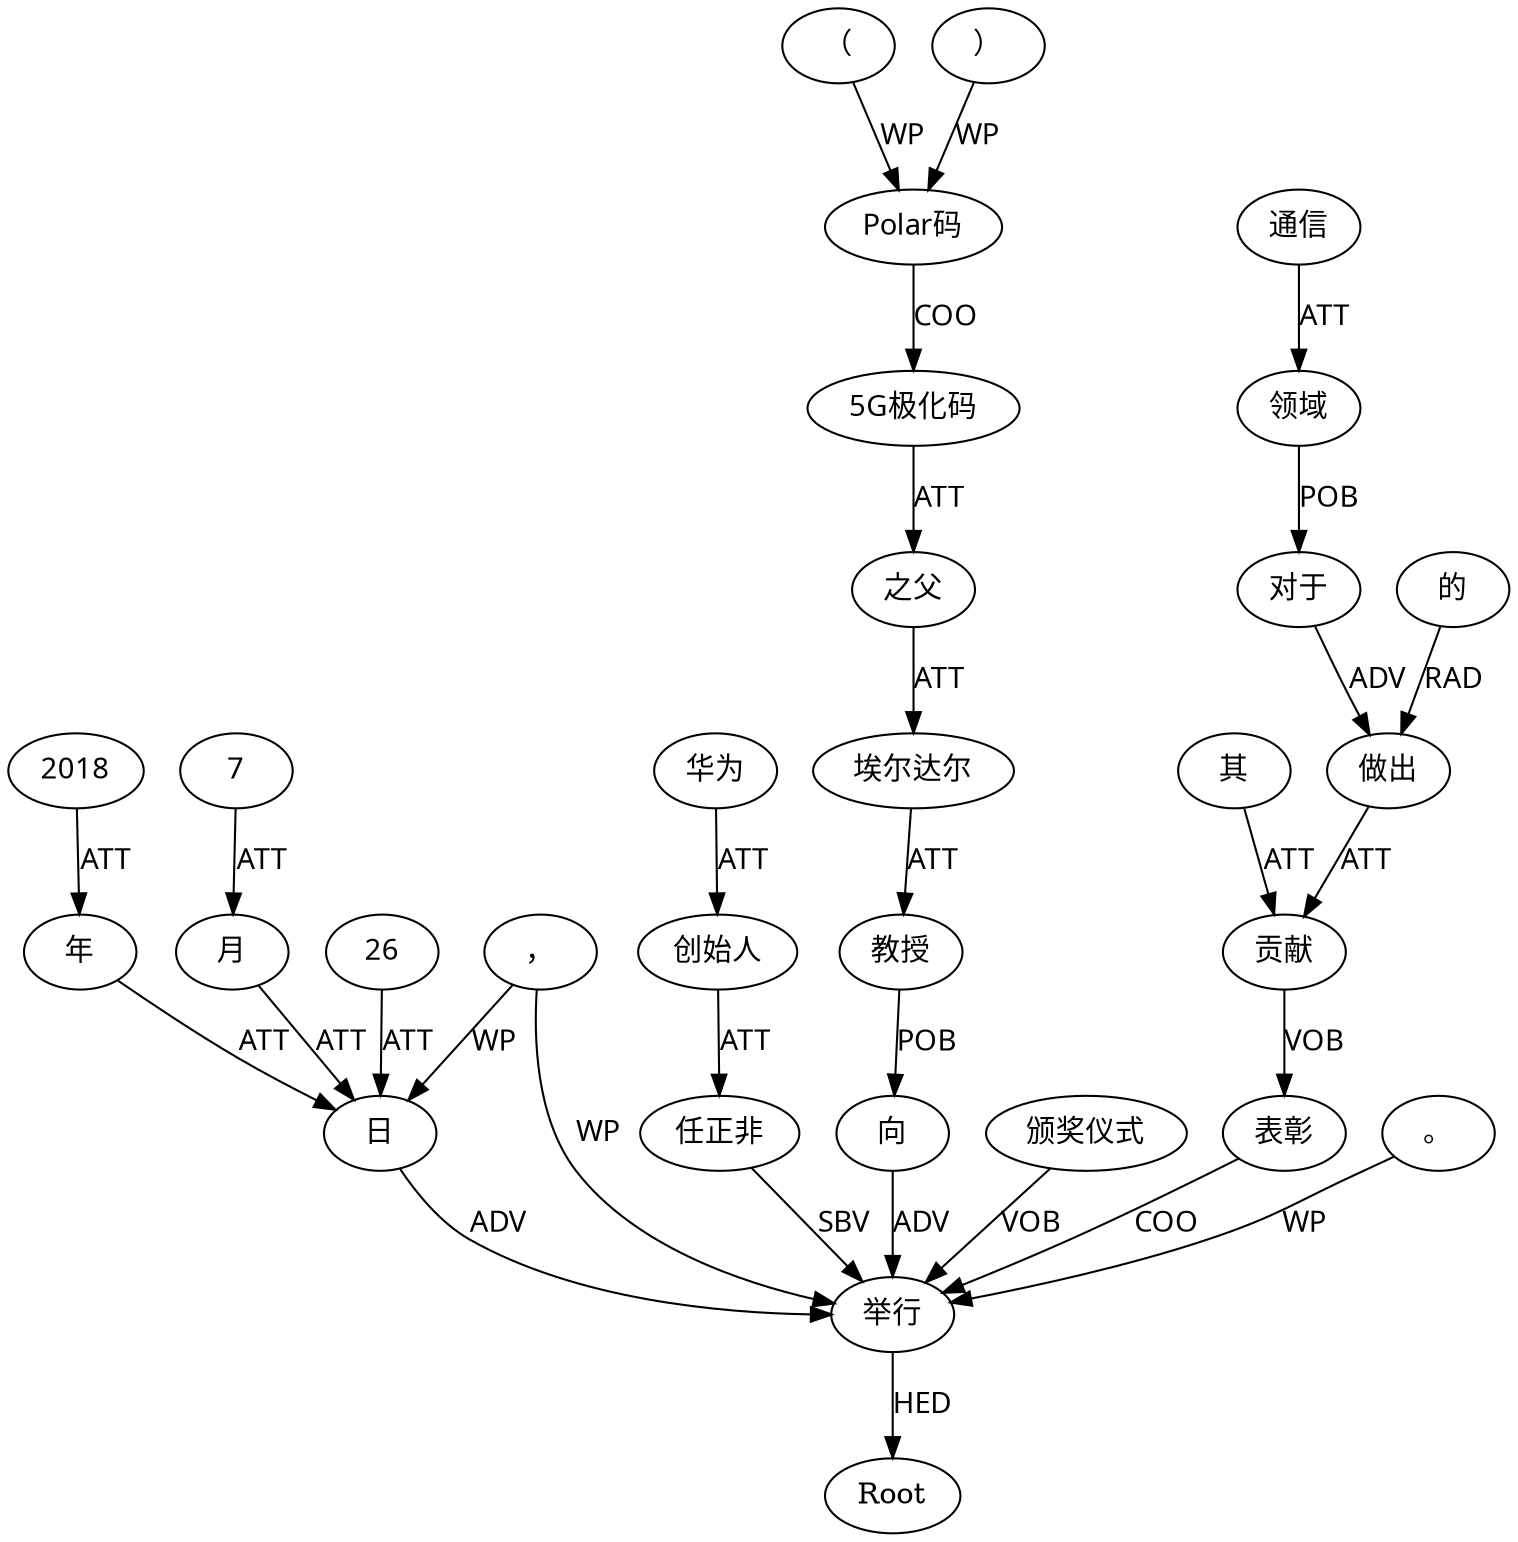 digraph "测试图片" {
	Root
	2018 [fontname=SimHei]
	"年" [fontname=SimHei]
	7 [fontname=SimHei]
	"月" [fontname=SimHei]
	26 [fontname=SimHei]
	"日" [fontname=SimHei]
	"，" [fontname=SimHei]
	"华为" [fontname=SimHei]
	"创始人" [fontname=SimHei]
	"任正非" [fontname=SimHei]
	"向" [fontname=SimHei]
	"5G极化码" [fontname=SimHei]
	"（" [fontname=SimHei]
	"Polar码" [fontname=SimHei]
	"）" [fontname=SimHei]
	"之父" [fontname=SimHei]
	"埃尔达尔" [fontname=SimHei]
	"教授" [fontname=SimHei]
	"举行" [fontname=SimHei]
	"颁奖仪式" [fontname=SimHei]
	"，" [fontname=SimHei]
	"表彰" [fontname=SimHei]
	"其" [fontname=SimHei]
	"对于" [fontname=SimHei]
	"通信" [fontname=SimHei]
	"领域" [fontname=SimHei]
	"做出" [fontname=SimHei]
	"的" [fontname=SimHei]
	"贡献" [fontname=SimHei]
	"。" [fontname=SimHei]
	2018 -> "年" [label=ATT fontname=SimHei]
	"年" -> "日" [label=ATT fontname=SimHei]
	7 -> "月" [label=ATT fontname=SimHei]
	"月" -> "日" [label=ATT fontname=SimHei]
	26 -> "日" [label=ATT fontname=SimHei]
	"日" -> "举行" [label=ADV fontname=SimHei]
	"，" -> "日" [label=WP fontname=SimHei]
	"华为" -> "创始人" [label=ATT fontname=SimHei]
	"创始人" -> "任正非" [label=ATT fontname=SimHei]
	"任正非" -> "举行" [label=SBV fontname=SimHei]
	"向" -> "举行" [label=ADV fontname=SimHei]
	"5G极化码" -> "之父" [label=ATT fontname=SimHei]
	"（" -> "Polar码" [label=WP fontname=SimHei]
	"Polar码" -> "5G极化码" [label=COO fontname=SimHei]
	"）" -> "Polar码" [label=WP fontname=SimHei]
	"之父" -> "埃尔达尔" [label=ATT fontname=SimHei]
	"埃尔达尔" -> "教授" [label=ATT fontname=SimHei]
	"教授" -> "向" [label=POB fontname=SimHei]
	"举行" -> Root [label=HED fontname=SimHei]
	"颁奖仪式" -> "举行" [label=VOB fontname=SimHei]
	"，" -> "举行" [label=WP fontname=SimHei]
	"表彰" -> "举行" [label=COO fontname=SimHei]
	"其" -> "贡献" [label=ATT fontname=SimHei]
	"对于" -> "做出" [label=ADV fontname=SimHei]
	"通信" -> "领域" [label=ATT fontname=SimHei]
	"领域" -> "对于" [label=POB fontname=SimHei]
	"做出" -> "贡献" [label=ATT fontname=SimHei]
	"的" -> "做出" [label=RAD fontname=SimHei]
	"贡献" -> "表彰" [label=VOB fontname=SimHei]
	"。" -> "举行" [label=WP fontname=SimHei]
}
